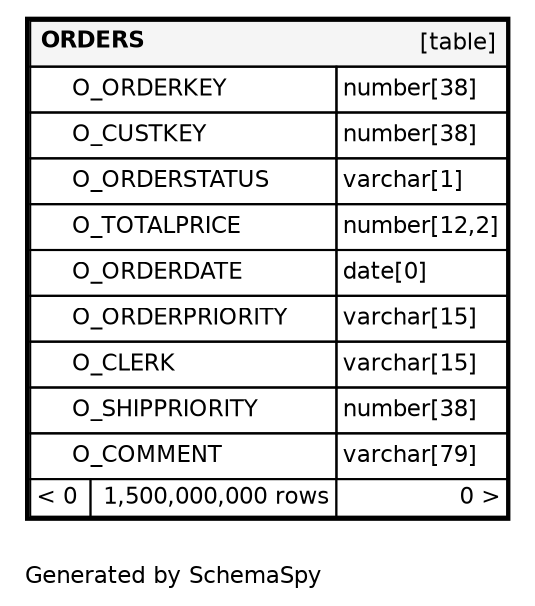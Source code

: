 digraph "oneDegreeRelationshipsDiagram" {
  graph [    rankdir="RL"    bgcolor="#ffffff"    label="\nGenerated by SchemaSpy"    labeljust="l"    nodesep="0.18"    ranksep="0.46"    fontname="Helvetica"    fontsize="11"    ration="compress"  ];  node [    fontname="Helvetica"    fontsize="11"    shape="plaintext"  ];  edge [    arrowsize="0.8"  ];
  "ORDERS" [
   label=<
    <TABLE BORDER="2" CELLBORDER="1" CELLSPACING="0" BGCOLOR="#ffffff">
      <TR><TD COLSPAN="4"  BGCOLOR="#f5f5f5"><TABLE BORDER="0" CELLSPACING="0"><TR><TD ALIGN="LEFT" FIXEDSIZE="TRUE" WIDTH="55" HEIGHT="16"><B>ORDERS</B></TD><TD ALIGN="RIGHT">[table]</TD></TR></TABLE></TD></TR>
      <TR><TD PORT="O_ORDERKEY" COLSPAN="2" ALIGN="LEFT"><TABLE BORDER="0" CELLSPACING="0" ALIGN="LEFT"><TR ALIGN="LEFT"><TD ALIGN="LEFT" FIXEDSIZE="TRUE" WIDTH="15" HEIGHT="16"></TD><TD ALIGN="LEFT" FIXEDSIZE="TRUE" WIDTH="126" HEIGHT="16">O_ORDERKEY</TD></TR></TABLE></TD><TD PORT="O_ORDERKEY.type" ALIGN="LEFT">number[38]</TD></TR>
      <TR><TD PORT="O_CUSTKEY" COLSPAN="2" ALIGN="LEFT"><TABLE BORDER="0" CELLSPACING="0" ALIGN="LEFT"><TR ALIGN="LEFT"><TD ALIGN="LEFT" FIXEDSIZE="TRUE" WIDTH="15" HEIGHT="16"></TD><TD ALIGN="LEFT" FIXEDSIZE="TRUE" WIDTH="126" HEIGHT="16">O_CUSTKEY</TD></TR></TABLE></TD><TD PORT="O_CUSTKEY.type" ALIGN="LEFT">number[38]</TD></TR>
      <TR><TD PORT="O_ORDERSTATUS" COLSPAN="2" ALIGN="LEFT"><TABLE BORDER="0" CELLSPACING="0" ALIGN="LEFT"><TR ALIGN="LEFT"><TD ALIGN="LEFT" FIXEDSIZE="TRUE" WIDTH="15" HEIGHT="16"></TD><TD ALIGN="LEFT" FIXEDSIZE="TRUE" WIDTH="126" HEIGHT="16">O_ORDERSTATUS</TD></TR></TABLE></TD><TD PORT="O_ORDERSTATUS.type" ALIGN="LEFT">varchar[1]</TD></TR>
      <TR><TD PORT="O_TOTALPRICE" COLSPAN="2" ALIGN="LEFT"><TABLE BORDER="0" CELLSPACING="0" ALIGN="LEFT"><TR ALIGN="LEFT"><TD ALIGN="LEFT" FIXEDSIZE="TRUE" WIDTH="15" HEIGHT="16"></TD><TD ALIGN="LEFT" FIXEDSIZE="TRUE" WIDTH="126" HEIGHT="16">O_TOTALPRICE</TD></TR></TABLE></TD><TD PORT="O_TOTALPRICE.type" ALIGN="LEFT">number[12,2]</TD></TR>
      <TR><TD PORT="O_ORDERDATE" COLSPAN="2" ALIGN="LEFT"><TABLE BORDER="0" CELLSPACING="0" ALIGN="LEFT"><TR ALIGN="LEFT"><TD ALIGN="LEFT" FIXEDSIZE="TRUE" WIDTH="15" HEIGHT="16"></TD><TD ALIGN="LEFT" FIXEDSIZE="TRUE" WIDTH="126" HEIGHT="16">O_ORDERDATE</TD></TR></TABLE></TD><TD PORT="O_ORDERDATE.type" ALIGN="LEFT">date[0]</TD></TR>
      <TR><TD PORT="O_ORDERPRIORITY" COLSPAN="2" ALIGN="LEFT"><TABLE BORDER="0" CELLSPACING="0" ALIGN="LEFT"><TR ALIGN="LEFT"><TD ALIGN="LEFT" FIXEDSIZE="TRUE" WIDTH="15" HEIGHT="16"></TD><TD ALIGN="LEFT" FIXEDSIZE="TRUE" WIDTH="126" HEIGHT="16">O_ORDERPRIORITY</TD></TR></TABLE></TD><TD PORT="O_ORDERPRIORITY.type" ALIGN="LEFT">varchar[15]</TD></TR>
      <TR><TD PORT="O_CLERK" COLSPAN="2" ALIGN="LEFT"><TABLE BORDER="0" CELLSPACING="0" ALIGN="LEFT"><TR ALIGN="LEFT"><TD ALIGN="LEFT" FIXEDSIZE="TRUE" WIDTH="15" HEIGHT="16"></TD><TD ALIGN="LEFT" FIXEDSIZE="TRUE" WIDTH="126" HEIGHT="16">O_CLERK</TD></TR></TABLE></TD><TD PORT="O_CLERK.type" ALIGN="LEFT">varchar[15]</TD></TR>
      <TR><TD PORT="O_SHIPPRIORITY" COLSPAN="2" ALIGN="LEFT"><TABLE BORDER="0" CELLSPACING="0" ALIGN="LEFT"><TR ALIGN="LEFT"><TD ALIGN="LEFT" FIXEDSIZE="TRUE" WIDTH="15" HEIGHT="16"></TD><TD ALIGN="LEFT" FIXEDSIZE="TRUE" WIDTH="126" HEIGHT="16">O_SHIPPRIORITY</TD></TR></TABLE></TD><TD PORT="O_SHIPPRIORITY.type" ALIGN="LEFT">number[38]</TD></TR>
      <TR><TD PORT="O_COMMENT" COLSPAN="2" ALIGN="LEFT"><TABLE BORDER="0" CELLSPACING="0" ALIGN="LEFT"><TR ALIGN="LEFT"><TD ALIGN="LEFT" FIXEDSIZE="TRUE" WIDTH="15" HEIGHT="16"></TD><TD ALIGN="LEFT" FIXEDSIZE="TRUE" WIDTH="126" HEIGHT="16">O_COMMENT</TD></TR></TABLE></TD><TD PORT="O_COMMENT.type" ALIGN="LEFT">varchar[79]</TD></TR>
      <TR><TD ALIGN="LEFT" BGCOLOR="#ffffff">&lt; 0</TD><TD ALIGN="RIGHT" BGCOLOR="#ffffff">1,500,000,000 rows</TD><TD ALIGN="RIGHT" BGCOLOR="#ffffff">0 &gt;</TD></TR>
    </TABLE>>
    URL="ORDERS.html"
    target="_top"
    tooltip="ORDERS"
  ];
}
